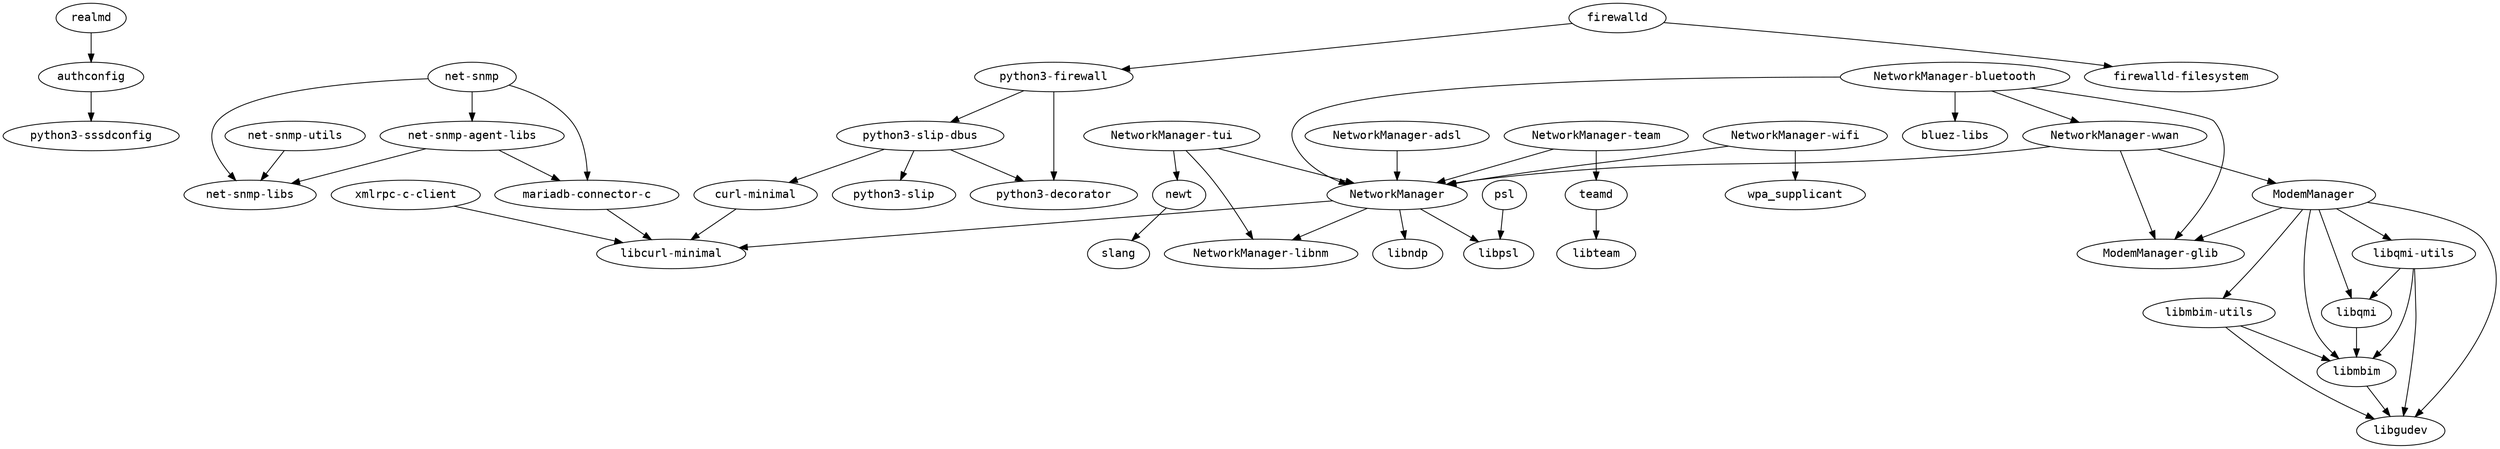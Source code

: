 strict digraph G {
node [fontname=monospace];
  "authconfig" -> "python3-sssdconfig";
  "curl-minimal" -> "libcurl-minimal";
  "firewalld" -> "firewalld-filesystem";
  "firewalld" -> "python3-firewall";
  "libmbim" -> "libgudev";
  "libmbim-utils" -> "libgudev";
  "libmbim-utils" -> "libmbim";
  "libqmi" -> "libmbim";
  "libqmi-utils" -> "libgudev";
  "libqmi-utils" -> "libmbim";
  "libqmi-utils" -> "libqmi";
  "mariadb-connector-c" -> "libcurl-minimal";
  "ModemManager" -> "libgudev";
  "ModemManager" -> "libmbim";
  "ModemManager" -> "libmbim-utils";
  "ModemManager" -> "libqmi";
  "ModemManager" -> "libqmi-utils";
  "ModemManager" -> "ModemManager-glib";
  "net-snmp-agent-libs" -> "mariadb-connector-c";
  "net-snmp-agent-libs" -> "net-snmp-libs";
  "net-snmp" -> "mariadb-connector-c";
  "net-snmp" -> "net-snmp-agent-libs";
  "net-snmp" -> "net-snmp-libs";
  "net-snmp-utils" -> "net-snmp-libs";
  "NetworkManager-adsl" -> "NetworkManager";
  "NetworkManager-bluetooth" -> "bluez-libs";
  "NetworkManager-bluetooth" -> "ModemManager-glib";
  "NetworkManager-bluetooth" -> "NetworkManager";
  "NetworkManager-bluetooth" -> "NetworkManager-wwan";
  "NetworkManager" -> "libcurl-minimal";
  "NetworkManager" -> "libndp";
  "NetworkManager" -> "libpsl";
  "NetworkManager" -> "NetworkManager-libnm";
  "NetworkManager-team" -> "NetworkManager";
  "NetworkManager-team" -> "teamd";
  "NetworkManager-tui" -> "NetworkManager";
  "NetworkManager-tui" -> "NetworkManager-libnm";
  "NetworkManager-tui" -> "newt";
  "NetworkManager-wifi" -> "NetworkManager";
  "NetworkManager-wifi" -> "wpa_supplicant";
  "NetworkManager-wwan" -> "ModemManager";
  "NetworkManager-wwan" -> "ModemManager-glib";
  "NetworkManager-wwan" -> "NetworkManager";
  "newt" -> "slang";
  "psl" -> "libpsl";
  "python3-firewall" -> "python3-decorator";
  "python3-firewall" -> "python3-slip-dbus";
  "python3-slip-dbus" -> "curl-minimal";
  "python3-slip-dbus" -> "python3-decorator";
  "python3-slip-dbus" -> "python3-slip";
  "realmd" -> "authconfig";
  "teamd" -> "libteam";
  "xmlrpc-c-client" -> "libcurl-minimal";
}
